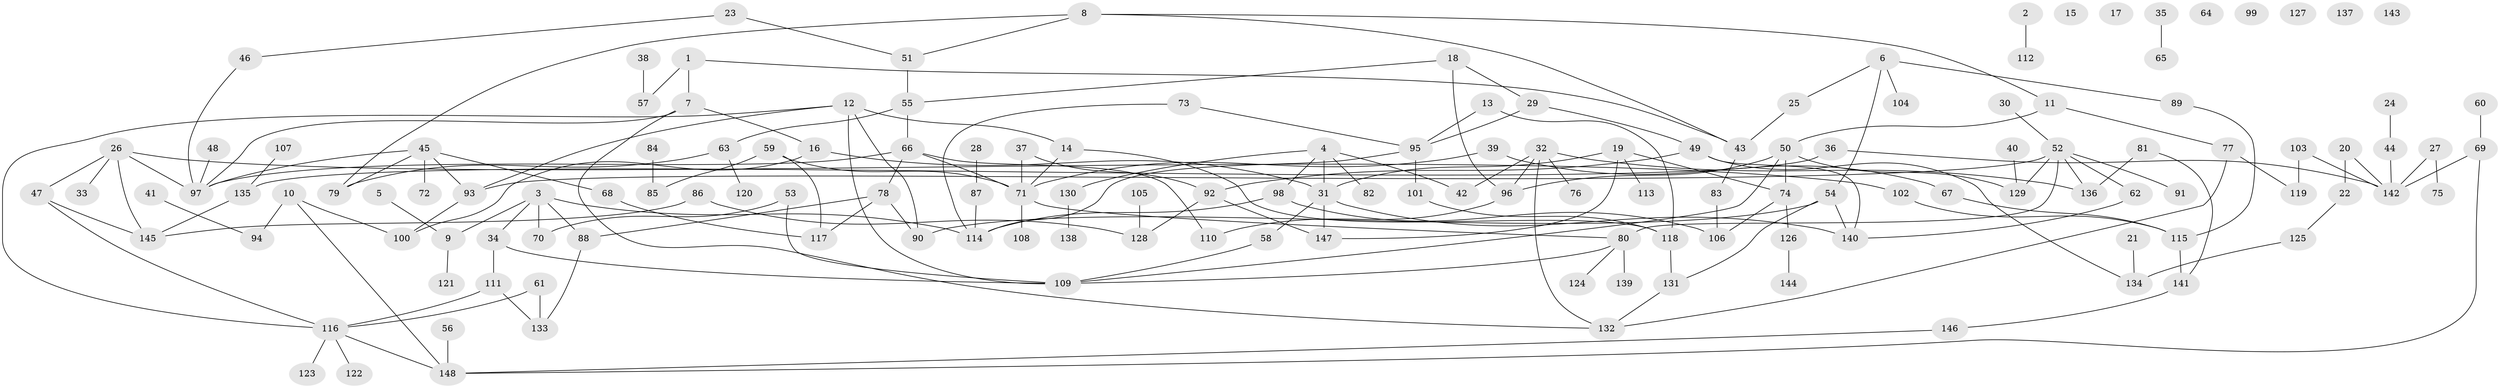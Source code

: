 // Generated by graph-tools (version 1.1) at 2025/25/03/09/25 03:25:19]
// undirected, 148 vertices, 191 edges
graph export_dot {
graph [start="1"]
  node [color=gray90,style=filled];
  1;
  2;
  3;
  4;
  5;
  6;
  7;
  8;
  9;
  10;
  11;
  12;
  13;
  14;
  15;
  16;
  17;
  18;
  19;
  20;
  21;
  22;
  23;
  24;
  25;
  26;
  27;
  28;
  29;
  30;
  31;
  32;
  33;
  34;
  35;
  36;
  37;
  38;
  39;
  40;
  41;
  42;
  43;
  44;
  45;
  46;
  47;
  48;
  49;
  50;
  51;
  52;
  53;
  54;
  55;
  56;
  57;
  58;
  59;
  60;
  61;
  62;
  63;
  64;
  65;
  66;
  67;
  68;
  69;
  70;
  71;
  72;
  73;
  74;
  75;
  76;
  77;
  78;
  79;
  80;
  81;
  82;
  83;
  84;
  85;
  86;
  87;
  88;
  89;
  90;
  91;
  92;
  93;
  94;
  95;
  96;
  97;
  98;
  99;
  100;
  101;
  102;
  103;
  104;
  105;
  106;
  107;
  108;
  109;
  110;
  111;
  112;
  113;
  114;
  115;
  116;
  117;
  118;
  119;
  120;
  121;
  122;
  123;
  124;
  125;
  126;
  127;
  128;
  129;
  130;
  131;
  132;
  133;
  134;
  135;
  136;
  137;
  138;
  139;
  140;
  141;
  142;
  143;
  144;
  145;
  146;
  147;
  148;
  1 -- 7;
  1 -- 43;
  1 -- 57;
  2 -- 112;
  3 -- 9;
  3 -- 34;
  3 -- 70;
  3 -- 88;
  3 -- 114;
  4 -- 31;
  4 -- 42;
  4 -- 82;
  4 -- 98;
  4 -- 130;
  5 -- 9;
  6 -- 25;
  6 -- 54;
  6 -- 89;
  6 -- 104;
  7 -- 16;
  7 -- 97;
  7 -- 132;
  8 -- 11;
  8 -- 43;
  8 -- 51;
  8 -- 79;
  9 -- 121;
  10 -- 94;
  10 -- 100;
  10 -- 148;
  11 -- 50;
  11 -- 77;
  12 -- 14;
  12 -- 90;
  12 -- 93;
  12 -- 109;
  12 -- 116;
  13 -- 95;
  13 -- 118;
  14 -- 71;
  14 -- 118;
  16 -- 31;
  16 -- 100;
  18 -- 29;
  18 -- 55;
  18 -- 96;
  19 -- 31;
  19 -- 74;
  19 -- 113;
  19 -- 147;
  20 -- 22;
  20 -- 142;
  21 -- 134;
  22 -- 125;
  23 -- 46;
  23 -- 51;
  24 -- 44;
  25 -- 43;
  26 -- 33;
  26 -- 47;
  26 -- 97;
  26 -- 102;
  26 -- 145;
  27 -- 75;
  27 -- 142;
  28 -- 87;
  29 -- 49;
  29 -- 95;
  30 -- 52;
  31 -- 58;
  31 -- 140;
  31 -- 147;
  32 -- 42;
  32 -- 76;
  32 -- 96;
  32 -- 132;
  32 -- 136;
  34 -- 109;
  34 -- 111;
  35 -- 65;
  36 -- 135;
  36 -- 142;
  37 -- 71;
  37 -- 92;
  38 -- 57;
  39 -- 67;
  39 -- 71;
  40 -- 129;
  41 -- 94;
  43 -- 83;
  44 -- 142;
  45 -- 68;
  45 -- 72;
  45 -- 79;
  45 -- 93;
  45 -- 97;
  46 -- 97;
  47 -- 116;
  47 -- 145;
  48 -- 97;
  49 -- 92;
  49 -- 134;
  49 -- 140;
  50 -- 74;
  50 -- 96;
  50 -- 109;
  50 -- 129;
  51 -- 55;
  52 -- 62;
  52 -- 80;
  52 -- 91;
  52 -- 93;
  52 -- 129;
  52 -- 136;
  53 -- 70;
  53 -- 109;
  54 -- 90;
  54 -- 131;
  54 -- 140;
  55 -- 63;
  55 -- 66;
  56 -- 148;
  58 -- 109;
  59 -- 71;
  59 -- 85;
  59 -- 117;
  60 -- 69;
  61 -- 116;
  61 -- 133;
  62 -- 140;
  63 -- 79;
  63 -- 120;
  66 -- 71;
  66 -- 78;
  66 -- 97;
  66 -- 110;
  67 -- 115;
  68 -- 117;
  69 -- 142;
  69 -- 148;
  71 -- 80;
  71 -- 108;
  73 -- 95;
  73 -- 114;
  74 -- 106;
  74 -- 126;
  77 -- 119;
  77 -- 132;
  78 -- 88;
  78 -- 90;
  78 -- 117;
  80 -- 109;
  80 -- 124;
  80 -- 139;
  81 -- 136;
  81 -- 141;
  83 -- 106;
  84 -- 85;
  86 -- 128;
  86 -- 145;
  87 -- 114;
  88 -- 133;
  89 -- 115;
  92 -- 128;
  92 -- 147;
  93 -- 100;
  95 -- 101;
  95 -- 114;
  96 -- 110;
  98 -- 106;
  98 -- 114;
  101 -- 118;
  102 -- 115;
  103 -- 119;
  103 -- 142;
  105 -- 128;
  107 -- 135;
  111 -- 116;
  111 -- 133;
  115 -- 141;
  116 -- 122;
  116 -- 123;
  116 -- 148;
  118 -- 131;
  125 -- 134;
  126 -- 144;
  130 -- 138;
  131 -- 132;
  135 -- 145;
  141 -- 146;
  146 -- 148;
}
